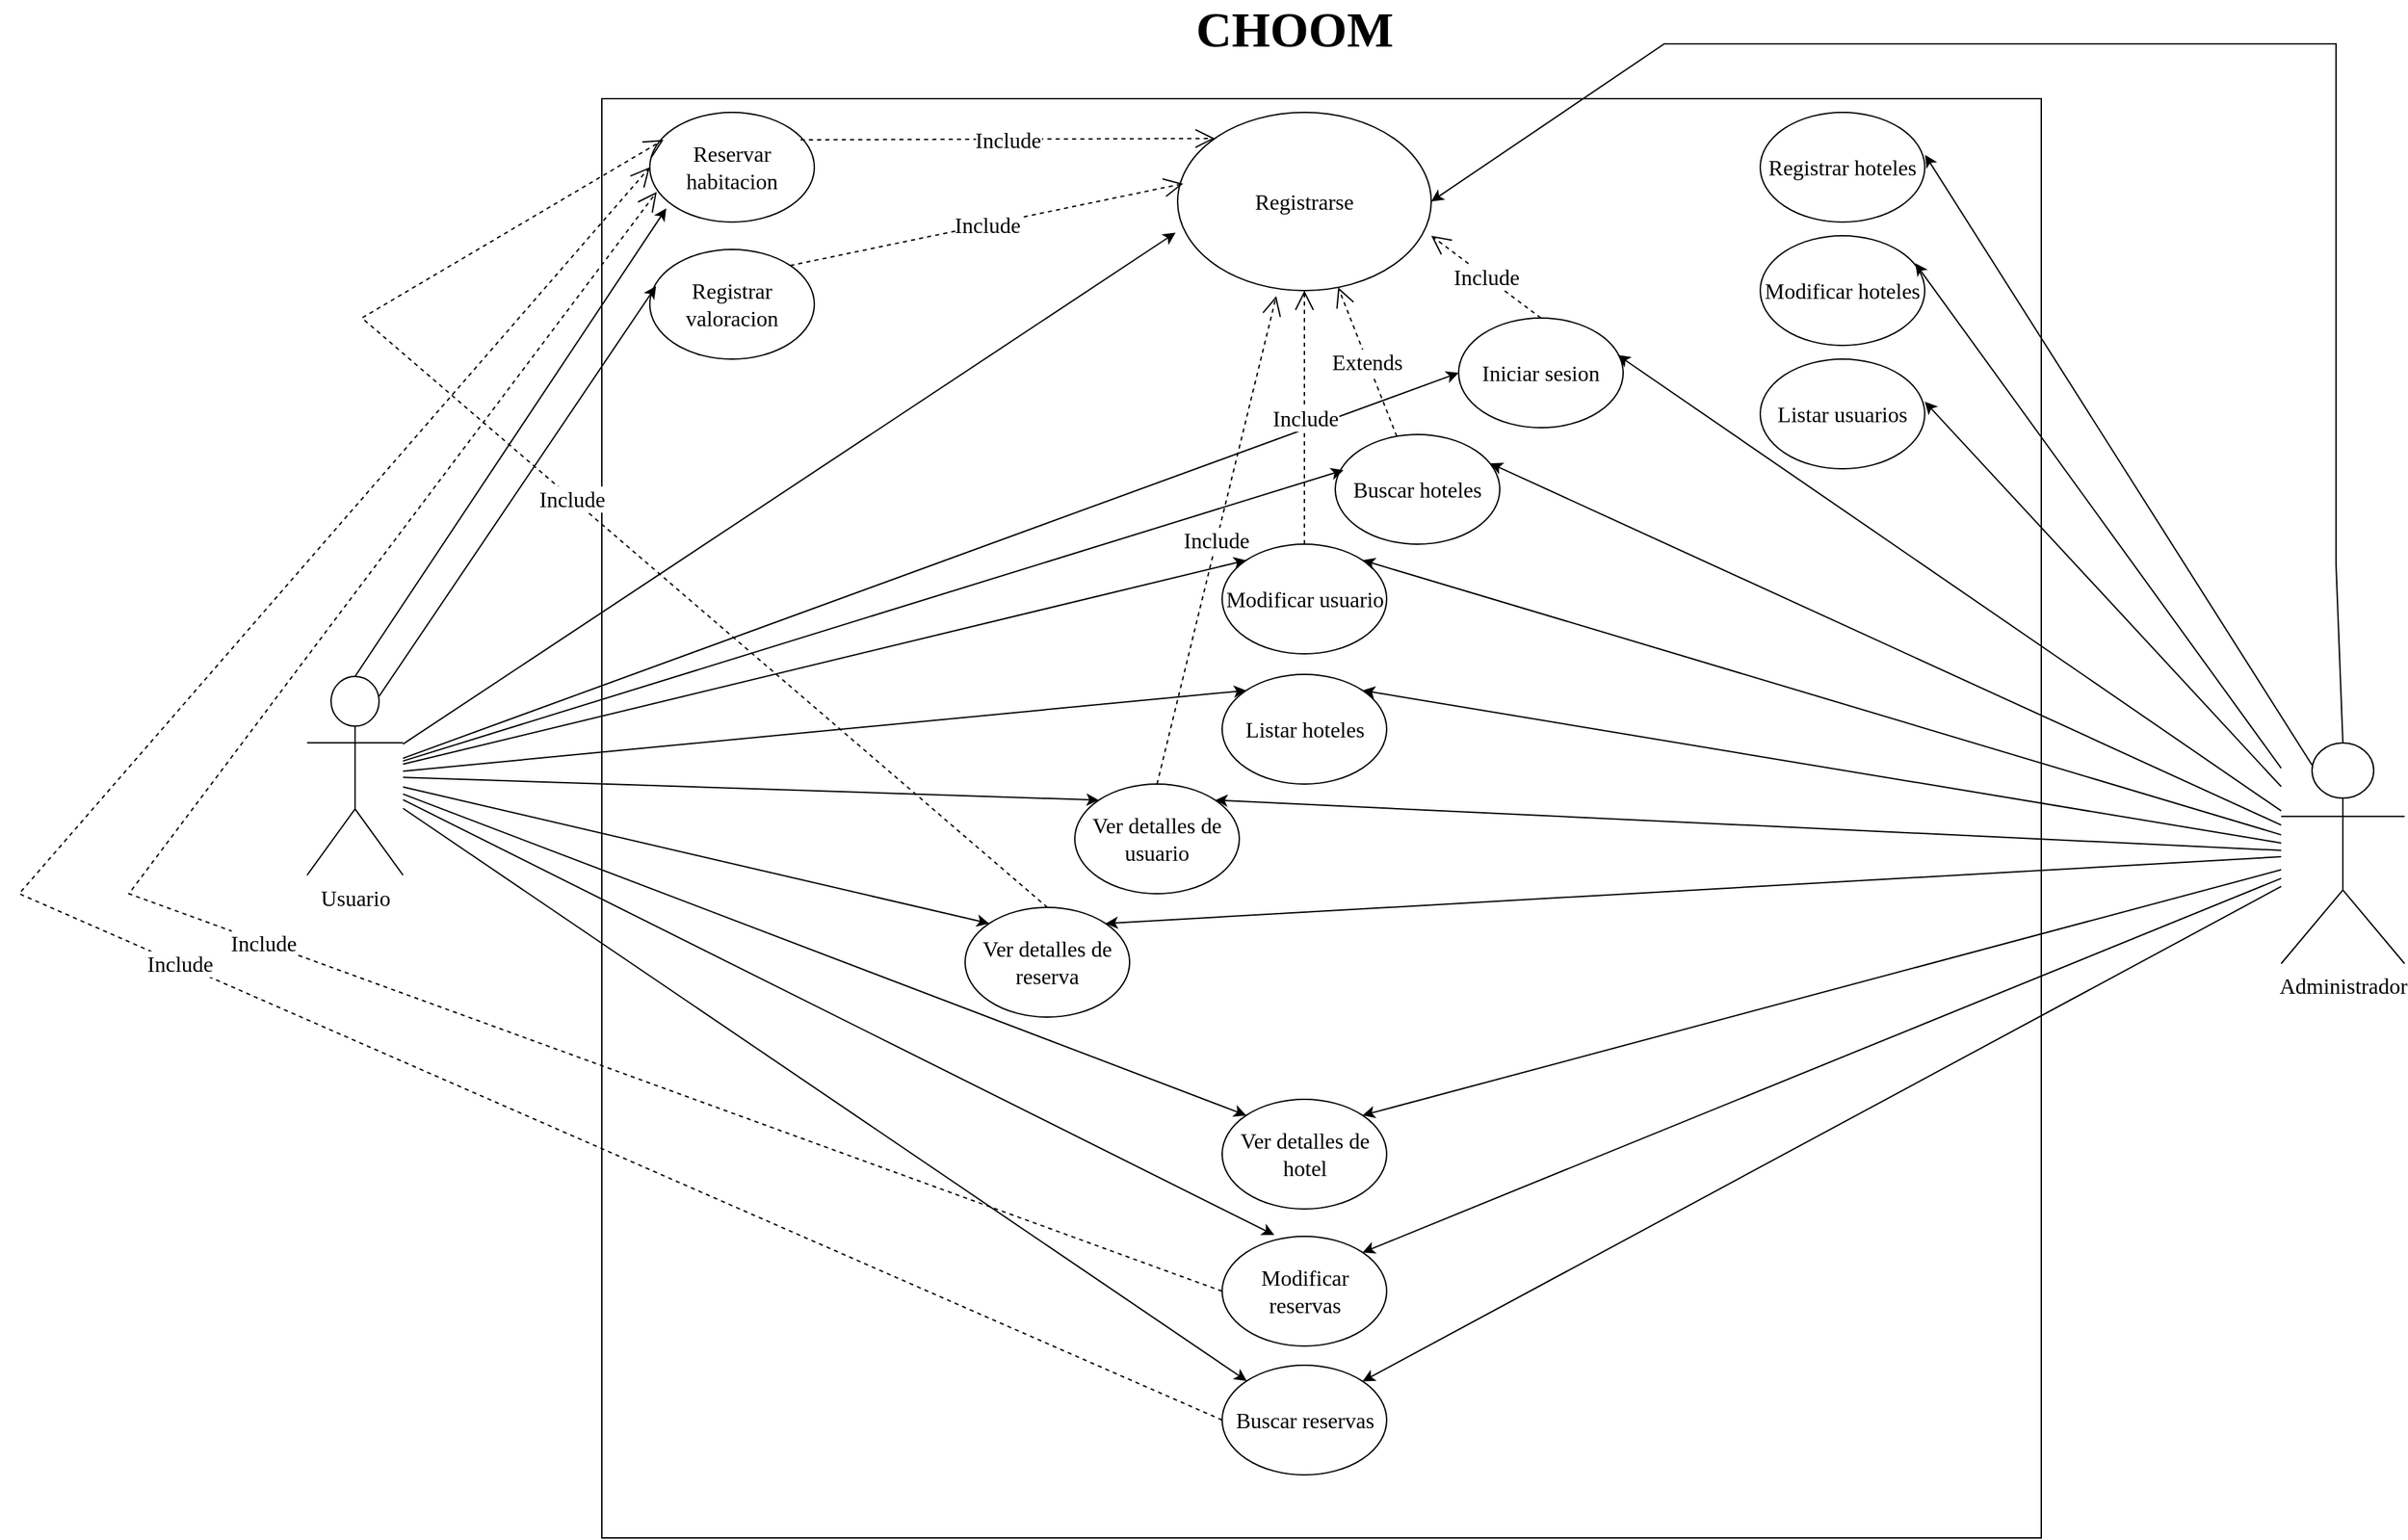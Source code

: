 <mxfile version="20.0.1" type="google"><diagram id="ho6uxTQZvZiErw1Tlt63" name="Page-1"><mxGraphModel grid="1" page="1" gridSize="10" guides="1" tooltips="1" connect="1" arrows="1" fold="1" pageScale="1" pageWidth="827" pageHeight="1169" math="0" shadow="0"><root><mxCell id="0"/><mxCell id="1" parent="0"/><mxCell id="01ot8gTWWPBygKWkRQKj-1" value="" style="whiteSpace=wrap;html=1;aspect=fixed;" vertex="1" parent="1"><mxGeometry x="-265" y="300" width="1050" height="1050" as="geometry"/></mxCell><mxCell id="01ot8gTWWPBygKWkRQKj-2" value="&lt;font style=&quot;font-size: 36px;&quot; face=&quot;Verdana&quot;&gt;&lt;b style=&quot;&quot;&gt;CHOOM&lt;/b&gt;&lt;/font&gt;" style="text;html=1;align=center;verticalAlign=middle;resizable=0;points=[];autosize=1;strokeColor=none;fillColor=none;" vertex="1" parent="1"><mxGeometry x="155" y="235" width="170" height="30" as="geometry"/></mxCell><mxCell id="01ot8gTWWPBygKWkRQKj-3" value="Usuario" style="shape=umlActor;verticalLabelPosition=bottom;verticalAlign=top;html=1;outlineConnect=0;fontFamily=Verdana;fontSize=16;" vertex="1" parent="1"><mxGeometry x="-480" y="721.5" width="70" height="145" as="geometry"/></mxCell><mxCell id="01ot8gTWWPBygKWkRQKj-4" value="Administrador" style="shape=umlActor;verticalLabelPosition=bottom;verticalAlign=top;html=1;outlineConnect=0;fontFamily=Verdana;fontSize=16;" vertex="1" parent="1"><mxGeometry x="960" y="770" width="90" height="161" as="geometry"/></mxCell><mxCell id="01ot8gTWWPBygKWkRQKj-5" value="Registrarse" style="ellipse;whiteSpace=wrap;html=1;fontFamily=Verdana;fontSize=16;" vertex="1" parent="1"><mxGeometry x="155" y="310" width="185" height="130" as="geometry"/></mxCell><mxCell id="01ot8gTWWPBygKWkRQKj-6" value="Iniciar sesion" style="ellipse;whiteSpace=wrap;html=1;fontFamily=Verdana;fontSize=16;" vertex="1" parent="1"><mxGeometry x="360" y="460" width="120" height="80" as="geometry"/></mxCell><mxCell id="01ot8gTWWPBygKWkRQKj-7" value="Buscar hoteles" style="ellipse;whiteSpace=wrap;html=1;fontFamily=Verdana;fontSize=16;" vertex="1" parent="1"><mxGeometry x="270" y="545" width="120" height="80" as="geometry"/></mxCell><mxCell id="01ot8gTWWPBygKWkRQKj-8" value="Reservar habitacion" style="ellipse;whiteSpace=wrap;html=1;fontFamily=Verdana;fontSize=16;" vertex="1" parent="1"><mxGeometry x="-230" y="310" width="120" height="80" as="geometry"/></mxCell><mxCell id="01ot8gTWWPBygKWkRQKj-9" value="Registrar hoteles" style="ellipse;whiteSpace=wrap;html=1;fontFamily=Verdana;fontSize=16;" vertex="1" parent="1"><mxGeometry x="580" y="310" width="120" height="80" as="geometry"/></mxCell><mxCell id="01ot8gTWWPBygKWkRQKj-11" value="Modificar usuario" style="ellipse;whiteSpace=wrap;html=1;fontFamily=Verdana;fontSize=16;" vertex="1" parent="1"><mxGeometry x="187.5" y="625" width="120" height="80" as="geometry"/></mxCell><mxCell id="01ot8gTWWPBygKWkRQKj-13" value="Listar hoteles" style="ellipse;whiteSpace=wrap;html=1;fontFamily=Verdana;fontSize=16;" vertex="1" parent="1"><mxGeometry x="187.5" y="720" width="120" height="80" as="geometry"/></mxCell><mxCell id="01ot8gTWWPBygKWkRQKj-14" value="Ver detalles de usuario" style="ellipse;whiteSpace=wrap;html=1;fontFamily=Verdana;fontSize=16;" vertex="1" parent="1"><mxGeometry x="80" y="800" width="120" height="80" as="geometry"/></mxCell><mxCell id="01ot8gTWWPBygKWkRQKj-15" value="Ver detalles de reserva" style="ellipse;whiteSpace=wrap;html=1;fontFamily=Verdana;fontSize=16;" vertex="1" parent="1"><mxGeometry y="890" width="120" height="80" as="geometry"/></mxCell><mxCell id="01ot8gTWWPBygKWkRQKj-16" value="Ver detalles de hotel" style="ellipse;whiteSpace=wrap;html=1;fontFamily=Verdana;fontSize=16;" vertex="1" parent="1"><mxGeometry x="187.5" y="1030" width="120" height="80" as="geometry"/></mxCell><mxCell id="01ot8gTWWPBygKWkRQKj-17" value="Modificar reservas" style="ellipse;whiteSpace=wrap;html=1;fontFamily=Verdana;fontSize=16;" vertex="1" parent="1"><mxGeometry x="187.5" y="1130" width="120" height="80" as="geometry"/></mxCell><mxCell id="01ot8gTWWPBygKWkRQKj-18" value="Modificar hoteles" style="ellipse;whiteSpace=wrap;html=1;fontFamily=Verdana;fontSize=16;" vertex="1" parent="1"><mxGeometry x="580" y="400" width="120" height="80" as="geometry"/></mxCell><mxCell id="01ot8gTWWPBygKWkRQKj-19" value="Listar usuarios" style="ellipse;whiteSpace=wrap;html=1;fontFamily=Verdana;fontSize=16;" vertex="1" parent="1"><mxGeometry x="580" y="490" width="120" height="80" as="geometry"/></mxCell><mxCell id="01ot8gTWWPBygKWkRQKj-26" value="" style="endArrow=classic;html=1;rounded=0;fontFamily=Verdana;fontSize=16;entryX=0.1;entryY=0.875;entryDx=0;entryDy=0;entryPerimeter=0;exitX=0.5;exitY=0;exitDx=0;exitDy=0;exitPerimeter=0;" edge="1" parent="1" source="01ot8gTWWPBygKWkRQKj-3" target="01ot8gTWWPBygKWkRQKj-8"><mxGeometry width="50" height="50" relative="1" as="geometry"><mxPoint x="-370" y="620" as="sourcePoint"/><mxPoint x="-300" y="770" as="targetPoint"/></mxGeometry></mxCell><mxCell id="01ot8gTWWPBygKWkRQKj-27" value="Include" style="endArrow=open;endSize=12;dashed=1;html=1;rounded=0;fontFamily=Verdana;fontSize=16;entryX=1;entryY=0.692;entryDx=0;entryDy=0;entryPerimeter=0;exitX=0.5;exitY=0;exitDx=0;exitDy=0;" edge="1" parent="1" source="01ot8gTWWPBygKWkRQKj-6" target="01ot8gTWWPBygKWkRQKj-5"><mxGeometry width="160" relative="1" as="geometry"><mxPoint x="-80" y="560" as="sourcePoint"/><mxPoint x="80" y="560" as="targetPoint"/></mxGeometry></mxCell><mxCell id="01ot8gTWWPBygKWkRQKj-28" value="" style="endArrow=classic;html=1;rounded=0;fontFamily=Verdana;fontSize=16;entryX=-0.008;entryY=0.675;entryDx=0;entryDy=0;entryPerimeter=0;" edge="1" parent="1" source="01ot8gTWWPBygKWkRQKj-3" target="01ot8gTWWPBygKWkRQKj-5"><mxGeometry width="50" height="50" relative="1" as="geometry"><mxPoint x="-340" y="830" as="sourcePoint"/><mxPoint x="-18" y="460" as="targetPoint"/><Array as="points"/></mxGeometry></mxCell><mxCell id="01ot8gTWWPBygKWkRQKj-29" value="" style="endArrow=classic;html=1;rounded=0;fontFamily=Verdana;fontSize=16;entryX=0;entryY=0.5;entryDx=0;entryDy=0;" edge="1" parent="1" source="01ot8gTWWPBygKWkRQKj-3" target="01ot8gTWWPBygKWkRQKj-6"><mxGeometry width="50" height="50" relative="1" as="geometry"><mxPoint x="-350" y="710" as="sourcePoint"/><mxPoint x="-8" y="470" as="targetPoint"/></mxGeometry></mxCell><mxCell id="01ot8gTWWPBygKWkRQKj-30" value="" style="endArrow=classic;html=1;rounded=0;fontFamily=Verdana;fontSize=16;entryX=0.05;entryY=0.325;entryDx=0;entryDy=0;entryPerimeter=0;" edge="1" parent="1" source="01ot8gTWWPBygKWkRQKj-3" target="01ot8gTWWPBygKWkRQKj-7"><mxGeometry width="50" height="50" relative="1" as="geometry"><mxPoint x="-350" y="740" as="sourcePoint"/><mxPoint x="2" y="480" as="targetPoint"/></mxGeometry></mxCell><mxCell id="01ot8gTWWPBygKWkRQKj-31" value="" style="endArrow=classic;html=1;rounded=0;fontFamily=Verdana;fontSize=16;entryX=0;entryY=0;entryDx=0;entryDy=0;" edge="1" parent="1" source="01ot8gTWWPBygKWkRQKj-3" target="01ot8gTWWPBygKWkRQKj-11"><mxGeometry width="50" height="50" relative="1" as="geometry"><mxPoint x="-350" y="760" as="sourcePoint"/><mxPoint x="12" y="490" as="targetPoint"/></mxGeometry></mxCell><mxCell id="01ot8gTWWPBygKWkRQKj-32" value="" style="endArrow=classic;html=1;rounded=0;fontFamily=Verdana;fontSize=16;entryX=0;entryY=0;entryDx=0;entryDy=0;" edge="1" parent="1" source="01ot8gTWWPBygKWkRQKj-3" target="01ot8gTWWPBygKWkRQKj-13"><mxGeometry width="50" height="50" relative="1" as="geometry"><mxPoint x="-340" y="770" as="sourcePoint"/><mxPoint x="22" y="500" as="targetPoint"/></mxGeometry></mxCell><mxCell id="01ot8gTWWPBygKWkRQKj-33" value="" style="endArrow=classic;html=1;rounded=0;fontFamily=Verdana;fontSize=16;entryX=0;entryY=0;entryDx=0;entryDy=0;" edge="1" parent="1" source="01ot8gTWWPBygKWkRQKj-3" target="01ot8gTWWPBygKWkRQKj-14"><mxGeometry width="50" height="50" relative="1" as="geometry"><mxPoint x="-340" y="790" as="sourcePoint"/><mxPoint x="32" y="510" as="targetPoint"/></mxGeometry></mxCell><mxCell id="01ot8gTWWPBygKWkRQKj-34" value="" style="endArrow=classic;html=1;rounded=0;fontFamily=Verdana;fontSize=16;entryX=0;entryY=0;entryDx=0;entryDy=0;" edge="1" parent="1" source="01ot8gTWWPBygKWkRQKj-3" target="01ot8gTWWPBygKWkRQKj-15"><mxGeometry width="50" height="50" relative="1" as="geometry"><mxPoint x="-340" y="810" as="sourcePoint"/><mxPoint x="42" y="520" as="targetPoint"/></mxGeometry></mxCell><mxCell id="01ot8gTWWPBygKWkRQKj-35" value="" style="endArrow=classic;html=1;rounded=0;fontFamily=Verdana;fontSize=16;entryX=0;entryY=0;entryDx=0;entryDy=0;" edge="1" parent="1" source="01ot8gTWWPBygKWkRQKj-3" target="01ot8gTWWPBygKWkRQKj-16"><mxGeometry width="50" height="50" relative="1" as="geometry"><mxPoint x="-350" y="830" as="sourcePoint"/><mxPoint x="52" y="530" as="targetPoint"/></mxGeometry></mxCell><mxCell id="01ot8gTWWPBygKWkRQKj-36" value="" style="endArrow=classic;html=1;rounded=0;fontFamily=Verdana;fontSize=16;entryX=0.317;entryY=-0.012;entryDx=0;entryDy=0;entryPerimeter=0;" edge="1" parent="1" source="01ot8gTWWPBygKWkRQKj-3" target="01ot8gTWWPBygKWkRQKj-17"><mxGeometry width="50" height="50" relative="1" as="geometry"><mxPoint x="-370" y="850" as="sourcePoint"/><mxPoint x="62" y="540" as="targetPoint"/></mxGeometry></mxCell><mxCell id="01ot8gTWWPBygKWkRQKj-37" value="" style="endArrow=classic;html=1;rounded=0;fontFamily=Verdana;fontSize=16;entryX=1;entryY=0.5;entryDx=0;entryDy=0;exitX=0.5;exitY=0;exitDx=0;exitDy=0;exitPerimeter=0;" edge="1" parent="1" source="01ot8gTWWPBygKWkRQKj-4" target="01ot8gTWWPBygKWkRQKj-5"><mxGeometry width="50" height="50" relative="1" as="geometry"><mxPoint x="1000" y="740" as="sourcePoint"/><mxPoint x="72" y="550" as="targetPoint"/><Array as="points"><mxPoint x="1000" y="640"/><mxPoint x="1000" y="530"/><mxPoint x="1000" y="260"/><mxPoint x="740" y="260"/><mxPoint x="510" y="260"/></Array></mxGeometry></mxCell><mxCell id="01ot8gTWWPBygKWkRQKj-38" value="" style="endArrow=classic;html=1;rounded=0;fontFamily=Verdana;fontSize=16;entryX=1.002;entryY=0.388;entryDx=0;entryDy=0;entryPerimeter=0;exitX=0.25;exitY=0.1;exitDx=0;exitDy=0;exitPerimeter=0;" edge="1" parent="1" source="01ot8gTWWPBygKWkRQKj-4" target="01ot8gTWWPBygKWkRQKj-9"><mxGeometry width="50" height="50" relative="1" as="geometry"><mxPoint x="940" y="790" as="sourcePoint"/><mxPoint x="82" y="560" as="targetPoint"/></mxGeometry></mxCell><mxCell id="01ot8gTWWPBygKWkRQKj-39" value="" style="endArrow=classic;html=1;rounded=0;fontFamily=Verdana;fontSize=16;entryX=0.942;entryY=0.25;entryDx=0;entryDy=0;entryPerimeter=0;" edge="1" parent="1" source="01ot8gTWWPBygKWkRQKj-4" target="01ot8gTWWPBygKWkRQKj-18"><mxGeometry width="50" height="50" relative="1" as="geometry"><mxPoint x="920" y="810" as="sourcePoint"/><mxPoint x="92" y="570" as="targetPoint"/></mxGeometry></mxCell><mxCell id="01ot8gTWWPBygKWkRQKj-40" value="" style="endArrow=classic;html=1;rounded=0;fontFamily=Verdana;fontSize=16;entryX=1;entryY=0.388;entryDx=0;entryDy=0;entryPerimeter=0;" edge="1" parent="1" source="01ot8gTWWPBygKWkRQKj-4" target="01ot8gTWWPBygKWkRQKj-19"><mxGeometry width="50" height="50" relative="1" as="geometry"><mxPoint x="910" y="830" as="sourcePoint"/><mxPoint x="102" y="580" as="targetPoint"/></mxGeometry></mxCell><mxCell id="01ot8gTWWPBygKWkRQKj-41" value="" style="endArrow=classic;html=1;rounded=0;fontFamily=Verdana;fontSize=16;entryX=0.967;entryY=0.338;entryDx=0;entryDy=0;entryPerimeter=0;" edge="1" parent="1" source="01ot8gTWWPBygKWkRQKj-4" target="01ot8gTWWPBygKWkRQKj-6"><mxGeometry width="50" height="50" relative="1" as="geometry"><mxPoint x="940" y="810" as="sourcePoint"/><mxPoint x="112" y="590" as="targetPoint"/><Array as="points"/></mxGeometry></mxCell><mxCell id="01ot8gTWWPBygKWkRQKj-42" value="" style="endArrow=classic;html=1;rounded=0;fontFamily=Verdana;fontSize=16;entryX=0.942;entryY=0.263;entryDx=0;entryDy=0;entryPerimeter=0;" edge="1" parent="1" source="01ot8gTWWPBygKWkRQKj-4" target="01ot8gTWWPBygKWkRQKj-7"><mxGeometry width="50" height="50" relative="1" as="geometry"><mxPoint x="940" y="820" as="sourcePoint"/><mxPoint x="122" y="600" as="targetPoint"/></mxGeometry></mxCell><mxCell id="01ot8gTWWPBygKWkRQKj-43" value="" style="endArrow=classic;html=1;rounded=0;fontFamily=Verdana;fontSize=16;entryX=1;entryY=0;entryDx=0;entryDy=0;" edge="1" parent="1" source="01ot8gTWWPBygKWkRQKj-4" target="01ot8gTWWPBygKWkRQKj-11"><mxGeometry width="50" height="50" relative="1" as="geometry"><mxPoint x="890" y="870" as="sourcePoint"/><mxPoint x="132" y="610" as="targetPoint"/></mxGeometry></mxCell><mxCell id="01ot8gTWWPBygKWkRQKj-44" value="" style="endArrow=classic;html=1;rounded=0;fontFamily=Verdana;fontSize=16;entryX=1;entryY=0;entryDx=0;entryDy=0;" edge="1" parent="1" source="01ot8gTWWPBygKWkRQKj-4" target="01ot8gTWWPBygKWkRQKj-13"><mxGeometry width="50" height="50" relative="1" as="geometry"><mxPoint x="890" y="880" as="sourcePoint"/><mxPoint x="280" y="750" as="targetPoint"/></mxGeometry></mxCell><mxCell id="01ot8gTWWPBygKWkRQKj-45" value="" style="endArrow=classic;html=1;rounded=0;fontFamily=Verdana;fontSize=16;entryX=1;entryY=0;entryDx=0;entryDy=0;" edge="1" parent="1" source="01ot8gTWWPBygKWkRQKj-4" target="01ot8gTWWPBygKWkRQKj-14"><mxGeometry width="50" height="50" relative="1" as="geometry"><mxPoint x="880" y="900" as="sourcePoint"/><mxPoint x="152" y="630" as="targetPoint"/></mxGeometry></mxCell><mxCell id="01ot8gTWWPBygKWkRQKj-46" value="" style="endArrow=classic;html=1;rounded=0;fontFamily=Verdana;fontSize=16;entryX=1;entryY=0;entryDx=0;entryDy=0;" edge="1" parent="1" source="01ot8gTWWPBygKWkRQKj-4" target="01ot8gTWWPBygKWkRQKj-15"><mxGeometry width="50" height="50" relative="1" as="geometry"><mxPoint x="880" y="910" as="sourcePoint"/><mxPoint x="162" y="640" as="targetPoint"/></mxGeometry></mxCell><mxCell id="01ot8gTWWPBygKWkRQKj-47" value="" style="endArrow=classic;html=1;rounded=0;fontFamily=Verdana;fontSize=16;entryX=1;entryY=0;entryDx=0;entryDy=0;" edge="1" parent="1" source="01ot8gTWWPBygKWkRQKj-4" target="01ot8gTWWPBygKWkRQKj-16"><mxGeometry width="50" height="50" relative="1" as="geometry"><mxPoint x="880" y="930" as="sourcePoint"/><mxPoint x="172" y="650" as="targetPoint"/></mxGeometry></mxCell><mxCell id="01ot8gTWWPBygKWkRQKj-48" value="" style="endArrow=classic;html=1;rounded=0;fontFamily=Verdana;fontSize=16;entryX=1;entryY=0;entryDx=0;entryDy=0;" edge="1" parent="1" source="01ot8gTWWPBygKWkRQKj-4" target="01ot8gTWWPBygKWkRQKj-17"><mxGeometry width="50" height="50" relative="1" as="geometry"><mxPoint x="880" y="950" as="sourcePoint"/><mxPoint x="182" y="660" as="targetPoint"/></mxGeometry></mxCell><mxCell id="01ot8gTWWPBygKWkRQKj-49" value="Buscar reservas" style="ellipse;whiteSpace=wrap;html=1;fontFamily=Verdana;fontSize=16;" vertex="1" parent="1"><mxGeometry x="187.5" y="1224" width="120" height="80" as="geometry"/></mxCell><mxCell id="01ot8gTWWPBygKWkRQKj-50" value="" style="endArrow=classic;html=1;rounded=0;fontFamily=Verdana;fontSize=16;" edge="1" parent="1" source="01ot8gTWWPBygKWkRQKj-3" target="01ot8gTWWPBygKWkRQKj-49"><mxGeometry width="50" height="50" relative="1" as="geometry"><mxPoint x="-380" y="860" as="sourcePoint"/><mxPoint x="228.04" y="1149.04" as="targetPoint"/></mxGeometry></mxCell><mxCell id="01ot8gTWWPBygKWkRQKj-51" value="" style="endArrow=classic;html=1;rounded=0;fontFamily=Verdana;fontSize=16;entryX=1;entryY=0;entryDx=0;entryDy=0;" edge="1" parent="1" source="01ot8gTWWPBygKWkRQKj-4" target="01ot8gTWWPBygKWkRQKj-49"><mxGeometry width="50" height="50" relative="1" as="geometry"><mxPoint x="880" y="970" as="sourcePoint"/><mxPoint x="238.04" y="1159.04" as="targetPoint"/></mxGeometry></mxCell><mxCell id="01ot8gTWWPBygKWkRQKj-52" value="Registrar valoracion" style="ellipse;whiteSpace=wrap;html=1;fontFamily=Verdana;fontSize=16;" vertex="1" parent="1"><mxGeometry x="-230" y="410" width="120" height="80" as="geometry"/></mxCell><mxCell id="01ot8gTWWPBygKWkRQKj-53" value="" style="endArrow=classic;html=1;rounded=0;fontFamily=Verdana;fontSize=16;entryX=0.038;entryY=0.334;entryDx=0;entryDy=0;entryPerimeter=0;exitX=0.75;exitY=0.1;exitDx=0;exitDy=0;exitPerimeter=0;" edge="1" parent="1" source="01ot8gTWWPBygKWkRQKj-3" target="01ot8gTWWPBygKWkRQKj-52"><mxGeometry width="50" height="50" relative="1" as="geometry"><mxPoint x="-350" y="640" as="sourcePoint"/><mxPoint x="190" y="510" as="targetPoint"/></mxGeometry></mxCell><mxCell id="FhhNDYlvr_B1LX3MZXDR-2" value="Extends" style="endArrow=open;endSize=12;dashed=1;html=1;rounded=0;fontFamily=Verdana;fontSize=16;" edge="1" parent="1" source="01ot8gTWWPBygKWkRQKj-7" target="01ot8gTWWPBygKWkRQKj-5"><mxGeometry width="160" relative="1" as="geometry"><mxPoint x="225.96" y="480" as="sourcePoint"/><mxPoint x="160.0" y="422.0" as="targetPoint"/></mxGeometry></mxCell><mxCell id="FhhNDYlvr_B1LX3MZXDR-3" value="Include" style="endArrow=open;endSize=12;dashed=1;html=1;rounded=0;fontFamily=Verdana;fontSize=16;" edge="1" parent="1" source="01ot8gTWWPBygKWkRQKj-11" target="01ot8gTWWPBygKWkRQKj-5"><mxGeometry width="160" relative="1" as="geometry"><mxPoint x="340" y="480" as="sourcePoint"/><mxPoint x="274.04" y="422.0" as="targetPoint"/></mxGeometry></mxCell><mxCell id="FhhNDYlvr_B1LX3MZXDR-5" value="Include" style="endArrow=open;endSize=12;dashed=1;html=1;rounded=0;fontFamily=Verdana;fontSize=16;exitX=0.917;exitY=0.25;exitDx=0;exitDy=0;exitPerimeter=0;entryX=0;entryY=0;entryDx=0;entryDy=0;" edge="1" parent="1" source="01ot8gTWWPBygKWkRQKj-8" target="01ot8gTWWPBygKWkRQKj-5"><mxGeometry width="160" relative="1" as="geometry"><mxPoint x="-110.001" y="325.98" as="sourcePoint"/><mxPoint x="76.801" y="79.999" as="targetPoint"/></mxGeometry></mxCell><mxCell id="FhhNDYlvr_B1LX3MZXDR-6" value="Include" style="endArrow=open;endSize=12;dashed=1;html=1;rounded=0;fontFamily=Verdana;fontSize=16;exitX=1;exitY=0;exitDx=0;exitDy=0;entryX=0.022;entryY=0.4;entryDx=0;entryDy=0;entryPerimeter=0;" edge="1" parent="1" source="01ot8gTWWPBygKWkRQKj-52" target="01ot8gTWWPBygKWkRQKj-5"><mxGeometry width="160" relative="1" as="geometry"><mxPoint x="-110.0" y="380.73" as="sourcePoint"/><mxPoint x="191.724" y="380.0" as="targetPoint"/></mxGeometry></mxCell><mxCell id="FhhNDYlvr_B1LX3MZXDR-7" value="Include" style="endArrow=open;endSize=12;dashed=1;html=1;rounded=0;fontFamily=Verdana;fontSize=16;exitX=0.5;exitY=0;exitDx=0;exitDy=0;entryX=0.389;entryY=1.031;entryDx=0;entryDy=0;entryPerimeter=0;" edge="1" parent="1" source="01ot8gTWWPBygKWkRQKj-14" target="01ot8gTWWPBygKWkRQKj-5"><mxGeometry width="160" relative="1" as="geometry"><mxPoint x="-117.574" y="431.716" as="sourcePoint"/><mxPoint x="169.07" y="372" as="targetPoint"/></mxGeometry></mxCell><mxCell id="FhhNDYlvr_B1LX3MZXDR-8" value="Include" style="endArrow=open;endSize=12;dashed=1;html=1;rounded=0;fontFamily=Verdana;fontSize=16;exitX=0.5;exitY=0;exitDx=0;exitDy=0;" edge="1" parent="1" source="01ot8gTWWPBygKWkRQKj-15"><mxGeometry width="160" relative="1" as="geometry"><mxPoint x="-107.574" y="441.716" as="sourcePoint"/><mxPoint x="-220" y="330" as="targetPoint"/><Array as="points"><mxPoint x="-440" y="460"/></Array></mxGeometry></mxCell><mxCell id="FhhNDYlvr_B1LX3MZXDR-10" value="Include" style="endArrow=open;endSize=12;dashed=1;html=1;rounded=0;fontFamily=Verdana;fontSize=16;exitX=0;exitY=0.5;exitDx=0;exitDy=0;entryX=0.042;entryY=0.725;entryDx=0;entryDy=0;entryPerimeter=0;" edge="1" parent="1" source="01ot8gTWWPBygKWkRQKj-17" target="01ot8gTWWPBygKWkRQKj-8"><mxGeometry width="160" relative="1" as="geometry"><mxPoint x="-97.574" y="451.716" as="sourcePoint"/><mxPoint x="189.07" y="392" as="targetPoint"/><Array as="points"><mxPoint x="-610" y="880"/></Array></mxGeometry></mxCell><mxCell id="FhhNDYlvr_B1LX3MZXDR-11" value="Include" style="endArrow=open;endSize=12;dashed=1;html=1;rounded=0;fontFamily=Verdana;fontSize=16;exitX=0;exitY=0.5;exitDx=0;exitDy=0;entryX=0;entryY=0.5;entryDx=0;entryDy=0;" edge="1" parent="1" source="01ot8gTWWPBygKWkRQKj-49" target="01ot8gTWWPBygKWkRQKj-8"><mxGeometry width="160" relative="1" as="geometry"><mxPoint x="197.5" y="1180" as="sourcePoint"/><mxPoint x="-220" y="320" as="targetPoint"/><Array as="points"><mxPoint x="-690" y="880"/></Array></mxGeometry></mxCell></root></mxGraphModel></diagram></mxfile>